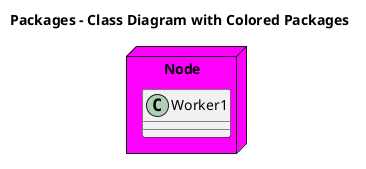 @startuml

title Packages - Class Diagram with Colored Packages


package Node <<Node>> #FF00FF {
  class Worker1
}

@enduml
